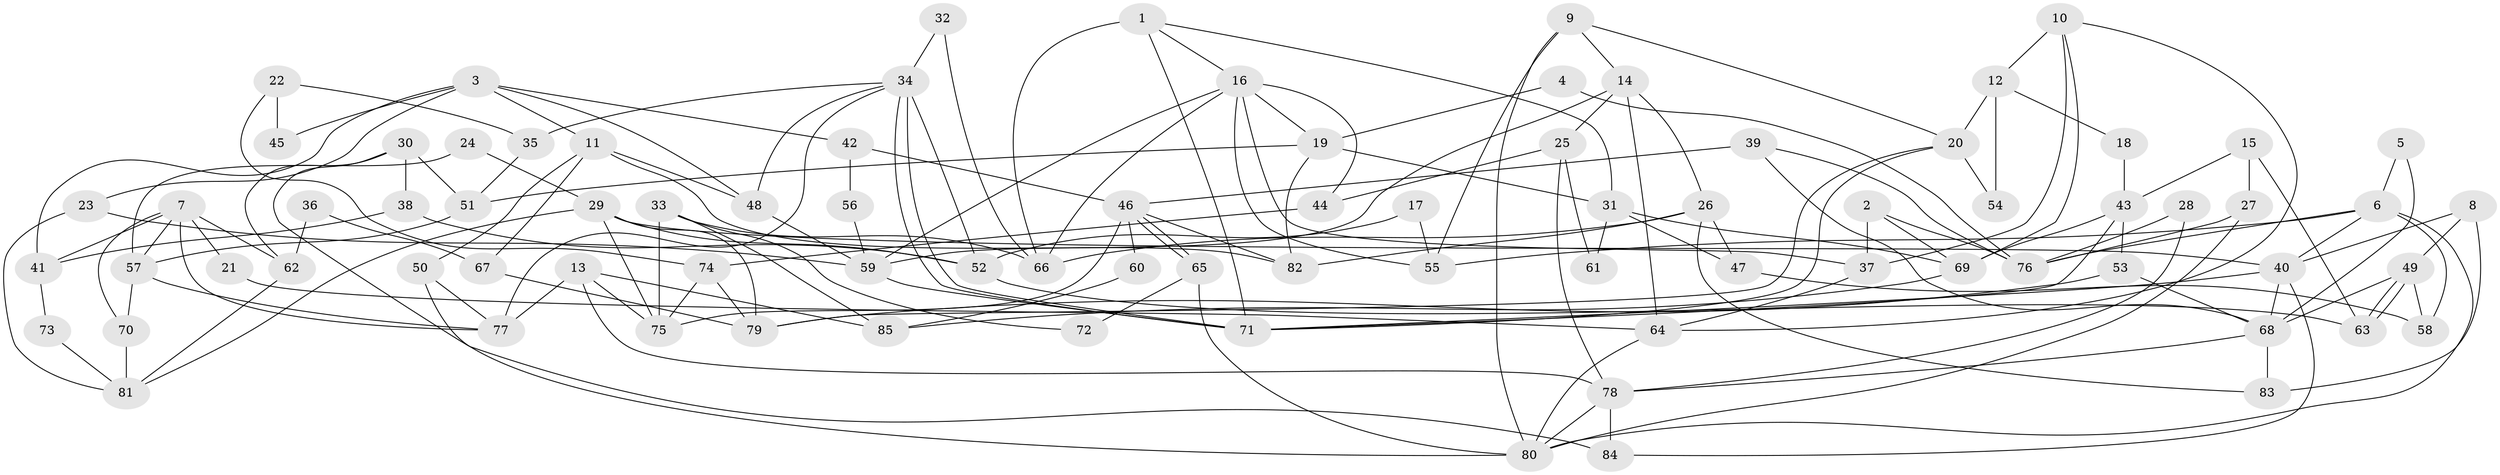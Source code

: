 // Generated by graph-tools (version 1.1) at 2025/11/02/27/25 16:11:17]
// undirected, 85 vertices, 170 edges
graph export_dot {
graph [start="1"]
  node [color=gray90,style=filled];
  1;
  2;
  3;
  4;
  5;
  6;
  7;
  8;
  9;
  10;
  11;
  12;
  13;
  14;
  15;
  16;
  17;
  18;
  19;
  20;
  21;
  22;
  23;
  24;
  25;
  26;
  27;
  28;
  29;
  30;
  31;
  32;
  33;
  34;
  35;
  36;
  37;
  38;
  39;
  40;
  41;
  42;
  43;
  44;
  45;
  46;
  47;
  48;
  49;
  50;
  51;
  52;
  53;
  54;
  55;
  56;
  57;
  58;
  59;
  60;
  61;
  62;
  63;
  64;
  65;
  66;
  67;
  68;
  69;
  70;
  71;
  72;
  73;
  74;
  75;
  76;
  77;
  78;
  79;
  80;
  81;
  82;
  83;
  84;
  85;
  1 -- 71;
  1 -- 31;
  1 -- 16;
  1 -- 66;
  2 -- 69;
  2 -- 37;
  2 -- 76;
  3 -- 41;
  3 -- 48;
  3 -- 11;
  3 -- 23;
  3 -- 42;
  3 -- 45;
  4 -- 76;
  4 -- 19;
  5 -- 6;
  5 -- 68;
  6 -- 55;
  6 -- 40;
  6 -- 58;
  6 -- 76;
  6 -- 80;
  7 -- 70;
  7 -- 77;
  7 -- 21;
  7 -- 41;
  7 -- 57;
  7 -- 62;
  8 -- 49;
  8 -- 83;
  8 -- 40;
  9 -- 20;
  9 -- 80;
  9 -- 14;
  9 -- 55;
  10 -- 69;
  10 -- 64;
  10 -- 12;
  10 -- 37;
  11 -- 82;
  11 -- 48;
  11 -- 50;
  11 -- 67;
  12 -- 20;
  12 -- 18;
  12 -- 54;
  13 -- 78;
  13 -- 85;
  13 -- 75;
  13 -- 77;
  14 -- 59;
  14 -- 25;
  14 -- 26;
  14 -- 64;
  15 -- 43;
  15 -- 27;
  15 -- 63;
  16 -- 59;
  16 -- 19;
  16 -- 37;
  16 -- 44;
  16 -- 55;
  16 -- 66;
  17 -- 52;
  17 -- 55;
  18 -- 43;
  19 -- 82;
  19 -- 31;
  19 -- 51;
  20 -- 79;
  20 -- 71;
  20 -- 54;
  21 -- 64;
  22 -- 74;
  22 -- 35;
  22 -- 45;
  23 -- 59;
  23 -- 81;
  24 -- 57;
  24 -- 29;
  25 -- 78;
  25 -- 44;
  25 -- 61;
  26 -- 66;
  26 -- 47;
  26 -- 82;
  26 -- 83;
  27 -- 76;
  27 -- 80;
  28 -- 76;
  28 -- 78;
  29 -- 52;
  29 -- 75;
  29 -- 40;
  29 -- 79;
  29 -- 81;
  30 -- 51;
  30 -- 62;
  30 -- 38;
  30 -- 84;
  31 -- 47;
  31 -- 61;
  31 -- 69;
  32 -- 34;
  32 -- 66;
  33 -- 75;
  33 -- 66;
  33 -- 72;
  33 -- 85;
  34 -- 71;
  34 -- 71;
  34 -- 77;
  34 -- 35;
  34 -- 48;
  34 -- 52;
  35 -- 51;
  36 -- 67;
  36 -- 62;
  37 -- 64;
  38 -- 52;
  38 -- 41;
  39 -- 76;
  39 -- 68;
  39 -- 46;
  40 -- 68;
  40 -- 71;
  40 -- 84;
  41 -- 73;
  42 -- 46;
  42 -- 56;
  43 -- 71;
  43 -- 53;
  43 -- 69;
  44 -- 74;
  46 -- 65;
  46 -- 65;
  46 -- 60;
  46 -- 75;
  46 -- 82;
  47 -- 58;
  48 -- 59;
  49 -- 68;
  49 -- 63;
  49 -- 63;
  49 -- 58;
  50 -- 80;
  50 -- 77;
  51 -- 57;
  52 -- 63;
  53 -- 79;
  53 -- 68;
  56 -- 59;
  57 -- 77;
  57 -- 70;
  59 -- 71;
  60 -- 85;
  62 -- 81;
  64 -- 80;
  65 -- 80;
  65 -- 72;
  67 -- 79;
  68 -- 78;
  68 -- 83;
  69 -- 85;
  70 -- 81;
  73 -- 81;
  74 -- 75;
  74 -- 79;
  78 -- 84;
  78 -- 80;
}
